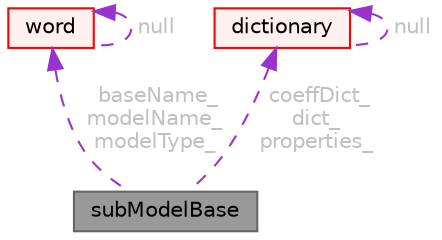 digraph "subModelBase"
{
 // LATEX_PDF_SIZE
  bgcolor="transparent";
  edge [fontname=Helvetica,fontsize=10,labelfontname=Helvetica,labelfontsize=10];
  node [fontname=Helvetica,fontsize=10,shape=box,height=0.2,width=0.4];
  Node1 [id="Node000001",label="subModelBase",height=0.2,width=0.4,color="gray40", fillcolor="grey60", style="filled", fontcolor="black",tooltip="Base class for generic sub-models requiring to be read from dictionary. Provides a mechanism to read ..."];
  Node2 -> Node1 [id="edge1_Node000001_Node000002",dir="back",color="darkorchid3",style="dashed",tooltip=" ",label=" baseName_\nmodelName_\nmodelType_",fontcolor="grey" ];
  Node2 [id="Node000002",label="word",height=0.2,width=0.4,color="red", fillcolor="#FFF0F0", style="filled",URL="$classFoam_1_1word.html",tooltip="A class for handling words, derived from Foam::string."];
  Node2 -> Node2 [id="edge2_Node000002_Node000002",dir="back",color="darkorchid3",style="dashed",tooltip=" ",label=" null",fontcolor="grey" ];
  Node5 -> Node1 [id="edge3_Node000001_Node000005",dir="back",color="darkorchid3",style="dashed",tooltip=" ",label=" coeffDict_\ndict_\nproperties_",fontcolor="grey" ];
  Node5 [id="Node000005",label="dictionary",height=0.2,width=0.4,color="red", fillcolor="#FFF0F0", style="filled",URL="$classFoam_1_1dictionary.html",tooltip="A list of keyword definitions, which are a keyword followed by a number of values (eg,..."];
  Node5 -> Node5 [id="edge4_Node000005_Node000005",dir="back",color="darkorchid3",style="dashed",tooltip=" ",label=" null",fontcolor="grey" ];
}
